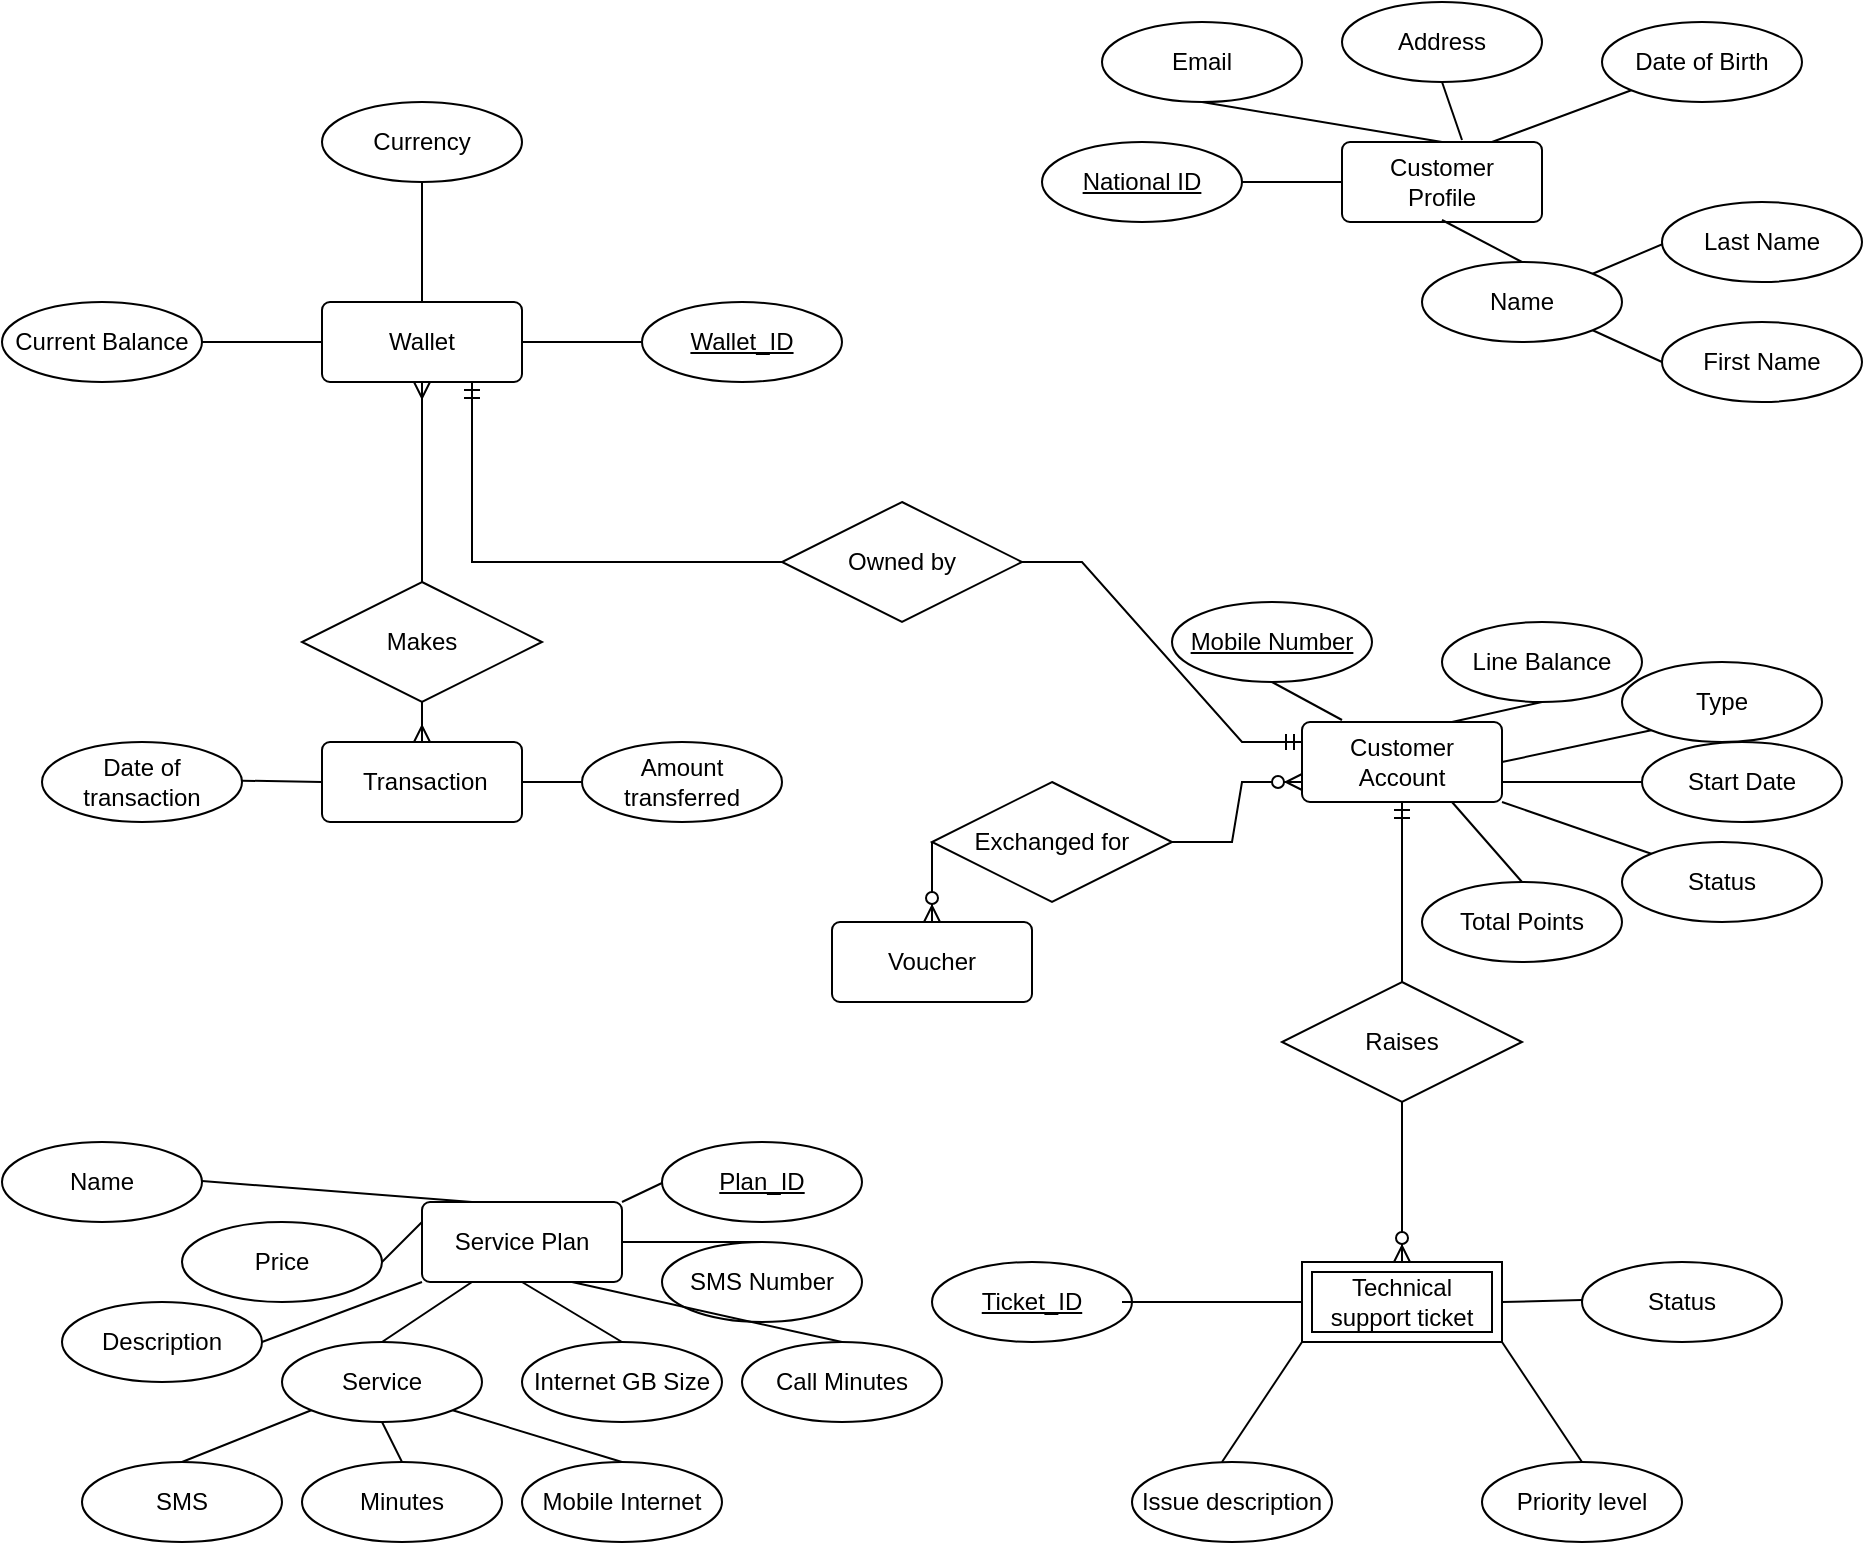 <mxfile version="24.7.16">
  <diagram id="R2lEEEUBdFMjLlhIrx00" name="Page-1">
    <mxGraphModel dx="1724" dy="546" grid="1" gridSize="10" guides="1" tooltips="1" connect="1" arrows="1" fold="1" page="1" pageScale="1" pageWidth="850" pageHeight="1100" math="0" shadow="0" extFonts="Permanent Marker^https://fonts.googleapis.com/css?family=Permanent+Marker">
      <root>
        <mxCell id="0" />
        <mxCell id="1" parent="0" />
        <mxCell id="F2KtdEp4NuPGQQRKZKPt-2" value="" style="edgeStyle=orthogonalEdgeStyle;rounded=0;orthogonalLoop=1;jettySize=auto;html=1;strokeColor=none;endArrow=none;" parent="1" source="F2KtdEp4NuPGQQRKZKPt-3" target="F2KtdEp4NuPGQQRKZKPt-6" edge="1">
          <mxGeometry relative="1" as="geometry" />
        </mxCell>
        <mxCell id="F2KtdEp4NuPGQQRKZKPt-3" value="Wallet" style="rounded=1;arcSize=10;whiteSpace=wrap;html=1;align=center;" parent="1" vertex="1">
          <mxGeometry x="120" y="210" width="100" height="40" as="geometry" />
        </mxCell>
        <mxCell id="F2KtdEp4NuPGQQRKZKPt-4" value="Currency" style="ellipse;whiteSpace=wrap;html=1;align=center;" parent="1" vertex="1">
          <mxGeometry x="120" y="110" width="100" height="40" as="geometry" />
        </mxCell>
        <mxCell id="F2KtdEp4NuPGQQRKZKPt-5" value="Current Balance" style="ellipse;whiteSpace=wrap;html=1;align=center;" parent="1" vertex="1">
          <mxGeometry x="-40" y="210" width="100" height="40" as="geometry" />
        </mxCell>
        <mxCell id="F2KtdEp4NuPGQQRKZKPt-6" value="Wallet_ID" style="ellipse;whiteSpace=wrap;html=1;align=center;fontStyle=4;" parent="1" vertex="1">
          <mxGeometry x="280" y="210" width="100" height="40" as="geometry" />
        </mxCell>
        <mxCell id="F2KtdEp4NuPGQQRKZKPt-7" value="" style="endArrow=none;html=1;rounded=0;exitX=0.5;exitY=0;exitDx=0;exitDy=0;entryX=0.5;entryY=1;entryDx=0;entryDy=0;" parent="1" source="F2KtdEp4NuPGQQRKZKPt-3" target="F2KtdEp4NuPGQQRKZKPt-4" edge="1">
          <mxGeometry relative="1" as="geometry">
            <mxPoint x="70" y="99.5" as="sourcePoint" />
            <mxPoint x="230" y="99.5" as="targetPoint" />
          </mxGeometry>
        </mxCell>
        <mxCell id="MBuhAYIkGiriPWJrQsRO-3" value="" style="endArrow=none;html=1;rounded=0;entryX=0;entryY=0.5;entryDx=0;entryDy=0;exitX=1;exitY=0.5;exitDx=0;exitDy=0;exitPerimeter=0;" parent="1" source="F2KtdEp4NuPGQQRKZKPt-3" target="F2KtdEp4NuPGQQRKZKPt-6" edge="1">
          <mxGeometry relative="1" as="geometry">
            <mxPoint x="230" y="230" as="sourcePoint" />
            <mxPoint x="370" y="230" as="targetPoint" />
          </mxGeometry>
        </mxCell>
        <mxCell id="nOJYXH8r22cCcYCmpwuw-1" value="Customer&lt;div&gt;Prof&lt;span style=&quot;background-color: initial;&quot;&gt;ile&lt;/span&gt;&lt;/div&gt;" style="rounded=1;arcSize=10;whiteSpace=wrap;html=1;align=center;" parent="1" vertex="1">
          <mxGeometry x="630" y="130" width="100" height="40" as="geometry" />
        </mxCell>
        <mxCell id="nOJYXH8r22cCcYCmpwuw-3" value="Customer Account" style="rounded=1;arcSize=10;whiteSpace=wrap;html=1;align=center;" parent="1" vertex="1">
          <mxGeometry x="610" y="420" width="100" height="40" as="geometry" />
        </mxCell>
        <object label="&lt;u&gt;National ID&lt;/u&gt;" id="YVMlVOvHzLtNW060m_QN-1">
          <mxCell style="ellipse;whiteSpace=wrap;html=1;align=center;" parent="1" vertex="1">
            <mxGeometry x="480" y="130" width="100" height="40" as="geometry" />
          </mxCell>
        </object>
        <mxCell id="nOJYXH8r22cCcYCmpwuw-6" value="Owned by" style="shape=rhombus;perimeter=rhombusPerimeter;whiteSpace=wrap;html=1;align=center;" parent="1" vertex="1">
          <mxGeometry x="350" y="310" width="120" height="60" as="geometry" />
        </mxCell>
        <mxCell id="YVMlVOvHzLtNW060m_QN-2" value="Name" style="ellipse;whiteSpace=wrap;html=1;align=center;" parent="1" vertex="1">
          <mxGeometry x="670" y="190" width="100" height="40" as="geometry" />
        </mxCell>
        <mxCell id="nOJYXH8r22cCcYCmpwuw-7" value="" style="edgeStyle=entityRelationEdgeStyle;fontSize=12;html=1;endArrow=ERmandOne;rounded=0;entryX=0;entryY=0.25;entryDx=0;entryDy=0;exitX=1;exitY=0.5;exitDx=0;exitDy=0;" parent="1" source="nOJYXH8r22cCcYCmpwuw-6" target="nOJYXH8r22cCcYCmpwuw-3" edge="1">
          <mxGeometry width="100" height="100" relative="1" as="geometry">
            <mxPoint x="380" y="330" as="sourcePoint" />
            <mxPoint x="480" y="230" as="targetPoint" />
          </mxGeometry>
        </mxCell>
        <mxCell id="nOJYXH8r22cCcYCmpwuw-9" value="&amp;nbsp;Transaction" style="rounded=1;arcSize=10;whiteSpace=wrap;html=1;align=center;" parent="1" vertex="1">
          <mxGeometry x="120" y="430" width="100" height="40" as="geometry" />
        </mxCell>
        <mxCell id="YVMlVOvHzLtNW060m_QN-7" value="" style="endArrow=none;html=1;rounded=0;entryX=0.5;entryY=0;entryDx=0;entryDy=0;exitX=0.5;exitY=1;exitDx=0;exitDy=0;" parent="1" source="YVMlVOvHzLtNW060m_QN-10" target="nOJYXH8r22cCcYCmpwuw-1" edge="1">
          <mxGeometry relative="1" as="geometry">
            <mxPoint x="610" y="100" as="sourcePoint" />
            <mxPoint x="790" y="99.5" as="targetPoint" />
          </mxGeometry>
        </mxCell>
        <mxCell id="nOJYXH8r22cCcYCmpwuw-10" value="" style="edgeStyle=orthogonalEdgeStyle;fontSize=12;html=1;endArrow=ERmandOne;rounded=0;entryX=0.75;entryY=1;entryDx=0;entryDy=0;exitX=0;exitY=0.5;exitDx=0;exitDy=0;" parent="1" source="nOJYXH8r22cCcYCmpwuw-6" target="F2KtdEp4NuPGQQRKZKPt-3" edge="1">
          <mxGeometry width="100" height="100" relative="1" as="geometry">
            <mxPoint x="380" y="330" as="sourcePoint" />
            <mxPoint x="480" y="230" as="targetPoint" />
          </mxGeometry>
        </mxCell>
        <mxCell id="YVMlVOvHzLtNW060m_QN-8" value="" style="endArrow=none;html=1;rounded=0;exitX=0;exitY=0.5;exitDx=0;exitDy=0;entryX=1;entryY=0.5;entryDx=0;entryDy=0;" parent="1" source="nOJYXH8r22cCcYCmpwuw-1" target="YVMlVOvHzLtNW060m_QN-1" edge="1">
          <mxGeometry relative="1" as="geometry">
            <mxPoint x="430" y="190" as="sourcePoint" />
            <mxPoint x="590" y="190" as="targetPoint" />
          </mxGeometry>
        </mxCell>
        <mxCell id="YVMlVOvHzLtNW060m_QN-10" value="Email" style="ellipse;whiteSpace=wrap;html=1;align=center;" parent="1" vertex="1">
          <mxGeometry x="510" y="70" width="100" height="40" as="geometry" />
        </mxCell>
        <mxCell id="nOJYXH8r22cCcYCmpwuw-13" value="Amount transferred" style="ellipse;whiteSpace=wrap;html=1;align=center;" parent="1" vertex="1">
          <mxGeometry x="250" y="430" width="100" height="40" as="geometry" />
        </mxCell>
        <mxCell id="YVMlVOvHzLtNW060m_QN-14" value="" style="endArrow=none;html=1;rounded=0;entryX=0.5;entryY=0;entryDx=0;entryDy=0;exitX=1;exitY=0;exitDx=0;exitDy=0;" parent="1" source="YVMlVOvHzLtNW060m_QN-2" target="YVMlVOvHzLtNW060m_QN-17" edge="1">
          <mxGeometry relative="1" as="geometry">
            <mxPoint x="730" y="140" as="sourcePoint" />
            <mxPoint x="800" y="160" as="targetPoint" />
          </mxGeometry>
        </mxCell>
        <mxCell id="nOJYXH8r22cCcYCmpwuw-14" value="" style="endArrow=none;html=1;rounded=0;" parent="1" edge="1">
          <mxGeometry relative="1" as="geometry">
            <mxPoint x="220" y="450" as="sourcePoint" />
            <mxPoint x="250" y="450" as="targetPoint" />
          </mxGeometry>
        </mxCell>
        <mxCell id="YVMlVOvHzLtNW060m_QN-15" value="" style="endArrow=none;html=1;rounded=0;entryX=0.5;entryY=0;entryDx=0;entryDy=0;" parent="1" target="YVMlVOvHzLtNW060m_QN-2" edge="1">
          <mxGeometry relative="1" as="geometry">
            <mxPoint x="680" y="169" as="sourcePoint" />
            <mxPoint x="840" y="169" as="targetPoint" />
          </mxGeometry>
        </mxCell>
        <mxCell id="nOJYXH8r22cCcYCmpwuw-15" value="Date of transaction" style="ellipse;whiteSpace=wrap;html=1;align=center;" parent="1" vertex="1">
          <mxGeometry x="-20" y="430" width="100" height="40" as="geometry" />
        </mxCell>
        <mxCell id="YVMlVOvHzLtNW060m_QN-17" value="Last Name" style="ellipse;whiteSpace=wrap;html=1;align=center;" parent="1" vertex="1">
          <mxGeometry x="790" y="160" width="100" height="40" as="geometry" />
        </mxCell>
        <mxCell id="nOJYXH8r22cCcYCmpwuw-18" value="Raises" style="shape=rhombus;perimeter=rhombusPerimeter;whiteSpace=wrap;html=1;align=center;" parent="1" vertex="1">
          <mxGeometry x="600" y="550" width="120" height="60" as="geometry" />
        </mxCell>
        <mxCell id="YVMlVOvHzLtNW060m_QN-18" value="Address" style="ellipse;whiteSpace=wrap;html=1;align=center;" parent="1" vertex="1">
          <mxGeometry x="630" y="60" width="100" height="40" as="geometry" />
        </mxCell>
        <mxCell id="nOJYXH8r22cCcYCmpwuw-19" value="Technical support ticket" style="shape=ext;margin=3;double=1;whiteSpace=wrap;html=1;align=center;" parent="1" vertex="1">
          <mxGeometry x="610" y="690" width="100" height="40" as="geometry" />
        </mxCell>
        <mxCell id="YVMlVOvHzLtNW060m_QN-19" value="Date of Birth" style="ellipse;whiteSpace=wrap;html=1;align=center;" parent="1" vertex="1">
          <mxGeometry x="760" y="70" width="100" height="40" as="geometry" />
        </mxCell>
        <mxCell id="nOJYXH8r22cCcYCmpwuw-20" value="" style="fontSize=12;html=1;endArrow=ERmandOne;rounded=0;entryX=0.5;entryY=1;entryDx=0;entryDy=0;exitX=0.5;exitY=0;exitDx=0;exitDy=0;" parent="1" source="nOJYXH8r22cCcYCmpwuw-18" target="nOJYXH8r22cCcYCmpwuw-3" edge="1">
          <mxGeometry width="100" height="100" relative="1" as="geometry">
            <mxPoint x="490" y="630" as="sourcePoint" />
            <mxPoint x="590" y="530" as="targetPoint" />
          </mxGeometry>
        </mxCell>
        <mxCell id="YVMlVOvHzLtNW060m_QN-20" value="" style="endArrow=none;html=1;rounded=0;fontFamily=Helvetica;fontSize=12;fontColor=default;fontStyle=4;exitX=0.5;exitY=1;exitDx=0;exitDy=0;" parent="1" source="YVMlVOvHzLtNW060m_QN-18" edge="1">
          <mxGeometry relative="1" as="geometry">
            <mxPoint x="530" y="129" as="sourcePoint" />
            <mxPoint x="690" y="129" as="targetPoint" />
          </mxGeometry>
        </mxCell>
        <mxCell id="nOJYXH8r22cCcYCmpwuw-21" value="" style="fontSize=12;html=1;endArrow=ERzeroToMany;endFill=1;rounded=0;entryX=0.5;entryY=0;entryDx=0;entryDy=0;exitX=0.5;exitY=1;exitDx=0;exitDy=0;" parent="1" source="nOJYXH8r22cCcYCmpwuw-18" target="nOJYXH8r22cCcYCmpwuw-19" edge="1">
          <mxGeometry width="100" height="100" relative="1" as="geometry">
            <mxPoint x="470" y="580" as="sourcePoint" />
            <mxPoint x="480" y="370" as="targetPoint" />
          </mxGeometry>
        </mxCell>
        <mxCell id="YVMlVOvHzLtNW060m_QN-21" value="" style="endArrow=none;html=1;rounded=0;fontFamily=Helvetica;fontSize=12;fontColor=default;fontStyle=4;entryX=0;entryY=1;entryDx=0;entryDy=0;exitX=0.75;exitY=0;exitDx=0;exitDy=0;" parent="1" source="nOJYXH8r22cCcYCmpwuw-1" target="YVMlVOvHzLtNW060m_QN-19" edge="1">
          <mxGeometry relative="1" as="geometry">
            <mxPoint x="690" y="129" as="sourcePoint" />
            <mxPoint x="850" y="129" as="targetPoint" />
          </mxGeometry>
        </mxCell>
        <mxCell id="nOJYXH8r22cCcYCmpwuw-22" value="Ticket_ID" style="ellipse;whiteSpace=wrap;html=1;align=center;fontStyle=4;" parent="1" vertex="1">
          <mxGeometry x="425" y="690" width="100" height="40" as="geometry" />
        </mxCell>
        <mxCell id="YVMlVOvHzLtNW060m_QN-22" value="First Name" style="ellipse;whiteSpace=wrap;html=1;align=center;" parent="1" vertex="1">
          <mxGeometry x="790" y="220" width="100" height="40" as="geometry" />
        </mxCell>
        <mxCell id="nOJYXH8r22cCcYCmpwuw-23" value="Issue description" style="ellipse;whiteSpace=wrap;html=1;align=center;" parent="1" vertex="1">
          <mxGeometry x="525" y="790" width="100" height="40" as="geometry" />
        </mxCell>
        <mxCell id="YVMlVOvHzLtNW060m_QN-23" value="" style="endArrow=none;html=1;rounded=0;fontFamily=Helvetica;fontSize=12;fontColor=default;fontStyle=4;entryX=0;entryY=0.5;entryDx=0;entryDy=0;exitX=1;exitY=1;exitDx=0;exitDy=0;" parent="1" source="YVMlVOvHzLtNW060m_QN-2" target="YVMlVOvHzLtNW060m_QN-22" edge="1">
          <mxGeometry relative="1" as="geometry">
            <mxPoint x="750" y="230" as="sourcePoint" />
            <mxPoint x="750" y="240" as="targetPoint" />
          </mxGeometry>
        </mxCell>
        <mxCell id="YVMlVOvHzLtNW060m_QN-24" value="Total Points" style="ellipse;whiteSpace=wrap;html=1;align=center;" parent="1" vertex="1">
          <mxGeometry x="670" y="500" width="100" height="40" as="geometry" />
        </mxCell>
        <mxCell id="nOJYXH8r22cCcYCmpwuw-24" value="Status" style="ellipse;whiteSpace=wrap;html=1;align=center;" parent="1" vertex="1">
          <mxGeometry x="750" y="690" width="100" height="40" as="geometry" />
        </mxCell>
        <mxCell id="YVMlVOvHzLtNW060m_QN-25" value="Type" style="ellipse;whiteSpace=wrap;html=1;align=center;" parent="1" vertex="1">
          <mxGeometry x="770" y="390" width="100" height="40" as="geometry" />
        </mxCell>
        <mxCell id="nOJYXH8r22cCcYCmpwuw-25" value="Priority level" style="ellipse;whiteSpace=wrap;html=1;align=center;" parent="1" vertex="1">
          <mxGeometry x="700" y="790" width="100" height="40" as="geometry" />
        </mxCell>
        <mxCell id="YVMlVOvHzLtNW060m_QN-27" value="Line Balance" style="ellipse;whiteSpace=wrap;html=1;align=center;" parent="1" vertex="1">
          <mxGeometry x="680" y="370" width="100" height="40" as="geometry" />
        </mxCell>
        <mxCell id="nOJYXH8r22cCcYCmpwuw-26" value="" style="endArrow=none;html=1;rounded=0;" parent="1" edge="1">
          <mxGeometry relative="1" as="geometry">
            <mxPoint x="520" y="710" as="sourcePoint" />
            <mxPoint x="610" y="710" as="targetPoint" />
          </mxGeometry>
        </mxCell>
        <mxCell id="YVMlVOvHzLtNW060m_QN-28" value="Start Date" style="ellipse;whiteSpace=wrap;html=1;align=center;" parent="1" vertex="1">
          <mxGeometry x="780" y="430" width="100" height="40" as="geometry" />
        </mxCell>
        <mxCell id="nOJYXH8r22cCcYCmpwuw-27" value="" style="endArrow=none;html=1;rounded=0;exitX=1;exitY=0.5;exitDx=0;exitDy=0;" parent="1" source="nOJYXH8r22cCcYCmpwuw-19" edge="1">
          <mxGeometry relative="1" as="geometry">
            <mxPoint x="720" y="709.33" as="sourcePoint" />
            <mxPoint x="750" y="709" as="targetPoint" />
          </mxGeometry>
        </mxCell>
        <mxCell id="YVMlVOvHzLtNW060m_QN-29" value="Status" style="ellipse;whiteSpace=wrap;html=1;align=center;" parent="1" vertex="1">
          <mxGeometry x="770" y="480" width="100" height="40" as="geometry" />
        </mxCell>
        <mxCell id="nOJYXH8r22cCcYCmpwuw-28" value="" style="endArrow=none;html=1;rounded=0;entryX=0;entryY=1;entryDx=0;entryDy=0;" parent="1" target="nOJYXH8r22cCcYCmpwuw-19" edge="1">
          <mxGeometry relative="1" as="geometry">
            <mxPoint x="570" y="790" as="sourcePoint" />
            <mxPoint x="730" y="790" as="targetPoint" />
          </mxGeometry>
        </mxCell>
        <mxCell id="YVMlVOvHzLtNW060m_QN-30" value="Mobile Number" style="ellipse;whiteSpace=wrap;html=1;align=center;fontStyle=4;strokeColor=default;verticalAlign=middle;fontFamily=Helvetica;fontSize=12;fontColor=default;fillColor=default;" parent="1" vertex="1">
          <mxGeometry x="545" y="360" width="100" height="40" as="geometry" />
        </mxCell>
        <mxCell id="nOJYXH8r22cCcYCmpwuw-29" value="" style="endArrow=none;html=1;rounded=0;entryX=1;entryY=1;entryDx=0;entryDy=0;exitX=0.5;exitY=0;exitDx=0;exitDy=0;" parent="1" source="nOJYXH8r22cCcYCmpwuw-25" target="nOJYXH8r22cCcYCmpwuw-19" edge="1">
          <mxGeometry relative="1" as="geometry">
            <mxPoint x="580" y="800" as="sourcePoint" />
            <mxPoint x="620" y="740" as="targetPoint" />
          </mxGeometry>
        </mxCell>
        <mxCell id="YVMlVOvHzLtNW060m_QN-31" value="" style="endArrow=none;html=1;rounded=0;fontFamily=Helvetica;fontSize=12;fontColor=default;fontStyle=4;exitX=0.5;exitY=1;exitDx=0;exitDy=0;" parent="1" source="YVMlVOvHzLtNW060m_QN-30" edge="1">
          <mxGeometry relative="1" as="geometry">
            <mxPoint x="470" y="419" as="sourcePoint" />
            <mxPoint x="630" y="419" as="targetPoint" />
          </mxGeometry>
        </mxCell>
        <mxCell id="nOJYXH8r22cCcYCmpwuw-31" value="" style="endArrow=none;html=1;rounded=0;" parent="1" edge="1">
          <mxGeometry relative="1" as="geometry">
            <mxPoint x="80" y="449.33" as="sourcePoint" />
            <mxPoint x="120" y="450" as="targetPoint" />
          </mxGeometry>
        </mxCell>
        <mxCell id="YVMlVOvHzLtNW060m_QN-32" value="" style="endArrow=none;html=1;rounded=0;fontFamily=Helvetica;fontSize=12;fontColor=default;fontStyle=4;entryX=0.5;entryY=1;entryDx=0;entryDy=0;exitX=0.75;exitY=0;exitDx=0;exitDy=0;" parent="1" source="nOJYXH8r22cCcYCmpwuw-3" target="YVMlVOvHzLtNW060m_QN-27" edge="1">
          <mxGeometry relative="1" as="geometry">
            <mxPoint x="660" y="419" as="sourcePoint" />
            <mxPoint x="820" y="419" as="targetPoint" />
          </mxGeometry>
        </mxCell>
        <mxCell id="nOJYXH8r22cCcYCmpwuw-32" value="" style="endArrow=none;html=1;rounded=0;entryX=0;entryY=0.5;entryDx=0;entryDy=0;exitX=1;exitY=0.5;exitDx=0;exitDy=0;" parent="1" source="F2KtdEp4NuPGQQRKZKPt-5" target="F2KtdEp4NuPGQQRKZKPt-3" edge="1">
          <mxGeometry relative="1" as="geometry">
            <mxPoint x="350" y="280" as="sourcePoint" />
            <mxPoint x="510" y="280" as="targetPoint" />
          </mxGeometry>
        </mxCell>
        <mxCell id="YVMlVOvHzLtNW060m_QN-33" value="" style="endArrow=none;html=1;rounded=0;fontFamily=Helvetica;fontSize=12;fontColor=default;fontStyle=4;exitX=1;exitY=0.5;exitDx=0;exitDy=0;entryX=0;entryY=1;entryDx=0;entryDy=0;" parent="1" source="nOJYXH8r22cCcYCmpwuw-3" target="YVMlVOvHzLtNW060m_QN-25" edge="1">
          <mxGeometry relative="1" as="geometry">
            <mxPoint x="570" y="440" as="sourcePoint" />
            <mxPoint x="730" y="440" as="targetPoint" />
          </mxGeometry>
        </mxCell>
        <mxCell id="YVMlVOvHzLtNW060m_QN-34" value="" style="endArrow=none;html=1;rounded=0;fontFamily=Helvetica;fontSize=12;fontColor=default;fontStyle=4;exitX=1;exitY=0.75;exitDx=0;exitDy=0;entryX=0;entryY=0.5;entryDx=0;entryDy=0;" parent="1" source="nOJYXH8r22cCcYCmpwuw-3" target="YVMlVOvHzLtNW060m_QN-28" edge="1">
          <mxGeometry relative="1" as="geometry">
            <mxPoint x="560" y="499.5" as="sourcePoint" />
            <mxPoint x="720" y="499.5" as="targetPoint" />
          </mxGeometry>
        </mxCell>
        <mxCell id="YVMlVOvHzLtNW060m_QN-35" value="" style="endArrow=none;html=1;rounded=0;fontFamily=Helvetica;fontSize=12;fontColor=default;fontStyle=4;exitX=1;exitY=1;exitDx=0;exitDy=0;entryX=0;entryY=0;entryDx=0;entryDy=0;" parent="1" source="nOJYXH8r22cCcYCmpwuw-3" target="YVMlVOvHzLtNW060m_QN-29" edge="1">
          <mxGeometry relative="1" as="geometry">
            <mxPoint x="500" y="510" as="sourcePoint" />
            <mxPoint x="660" y="510" as="targetPoint" />
          </mxGeometry>
        </mxCell>
        <mxCell id="YVMlVOvHzLtNW060m_QN-36" value="" style="endArrow=none;html=1;rounded=0;fontFamily=Helvetica;fontSize=12;fontColor=default;fontStyle=4;entryX=0.75;entryY=1;entryDx=0;entryDy=0;exitX=0.5;exitY=0;exitDx=0;exitDy=0;" parent="1" source="YVMlVOvHzLtNW060m_QN-24" target="nOJYXH8r22cCcYCmpwuw-3" edge="1">
          <mxGeometry relative="1" as="geometry">
            <mxPoint x="620" y="480" as="sourcePoint" />
            <mxPoint x="720" y="479" as="targetPoint" />
          </mxGeometry>
        </mxCell>
        <mxCell id="YVMlVOvHzLtNW060m_QN-37" value="Exchanged for" style="shape=rhombus;perimeter=rhombusPerimeter;whiteSpace=wrap;html=1;align=center;rotation=0;" parent="1" vertex="1">
          <mxGeometry x="425" y="450" width="120" height="60" as="geometry" />
        </mxCell>
        <mxCell id="YVMlVOvHzLtNW060m_QN-42" value="" style="edgeStyle=entityRelationEdgeStyle;fontSize=12;html=1;endArrow=ERzeroToMany;endFill=1;rounded=0;fontFamily=Helvetica;fontColor=default;fontStyle=4;exitX=1;exitY=0.5;exitDx=0;exitDy=0;entryX=0;entryY=0.75;entryDx=0;entryDy=0;" parent="1" source="YVMlVOvHzLtNW060m_QN-37" target="nOJYXH8r22cCcYCmpwuw-3" edge="1">
          <mxGeometry width="100" height="100" relative="1" as="geometry">
            <mxPoint x="400" y="590" as="sourcePoint" />
            <mxPoint x="510" y="490" as="targetPoint" />
          </mxGeometry>
        </mxCell>
        <mxCell id="YVMlVOvHzLtNW060m_QN-46" value="Voucher" style="rounded=1;arcSize=10;whiteSpace=wrap;html=1;align=center;" parent="1" vertex="1">
          <mxGeometry x="375" y="520" width="100" height="40" as="geometry" />
        </mxCell>
        <mxCell id="YVMlVOvHzLtNW060m_QN-47" value="" style="fontSize=12;html=1;endArrow=ERzeroToMany;endFill=1;rounded=0;fontFamily=Helvetica;fontColor=default;fontStyle=4;entryX=0.5;entryY=0;entryDx=0;entryDy=0;exitX=0;exitY=0.5;exitDx=0;exitDy=0;" parent="1" source="YVMlVOvHzLtNW060m_QN-37" target="YVMlVOvHzLtNW060m_QN-46" edge="1">
          <mxGeometry width="100" height="100" relative="1" as="geometry">
            <mxPoint x="240" y="580" as="sourcePoint" />
            <mxPoint x="308" y="550" as="targetPoint" />
          </mxGeometry>
        </mxCell>
        <mxCell id="lE3XEgPGlZlf8RJ6UCjR-2" value="Makes" style="shape=rhombus;perimeter=rhombusPerimeter;whiteSpace=wrap;html=1;align=center;" vertex="1" parent="1">
          <mxGeometry x="110" y="350" width="120" height="60" as="geometry" />
        </mxCell>
        <mxCell id="YVMlVOvHzLtNW060m_QN-48" value="Service Plan" style="rounded=1;arcSize=10;whiteSpace=wrap;html=1;align=center;" vertex="1" parent="1">
          <mxGeometry x="170" y="660" width="100" height="40" as="geometry" />
        </mxCell>
        <mxCell id="lE3XEgPGlZlf8RJ6UCjR-3" value="" style="edgeStyle=orthogonalEdgeStyle;fontSize=12;html=1;endArrow=ERmany;rounded=0;entryX=0.5;entryY=1;entryDx=0;entryDy=0;exitX=0.5;exitY=0;exitDx=0;exitDy=0;" edge="1" parent="1" source="lE3XEgPGlZlf8RJ6UCjR-2" target="F2KtdEp4NuPGQQRKZKPt-3">
          <mxGeometry width="100" height="100" relative="1" as="geometry">
            <mxPoint x="40" y="380" as="sourcePoint" />
            <mxPoint x="140" y="280" as="targetPoint" />
          </mxGeometry>
        </mxCell>
        <mxCell id="YVMlVOvHzLtNW060m_QN-49" value="Service" style="ellipse;whiteSpace=wrap;html=1;align=center;" vertex="1" parent="1">
          <mxGeometry x="100" y="730" width="100" height="40" as="geometry" />
        </mxCell>
        <mxCell id="lE3XEgPGlZlf8RJ6UCjR-4" value="" style="fontSize=12;html=1;endArrow=ERmany;rounded=0;exitX=0.5;exitY=1;exitDx=0;exitDy=0;entryX=0.5;entryY=0;entryDx=0;entryDy=0;" edge="1" parent="1" source="lE3XEgPGlZlf8RJ6UCjR-2" target="nOJYXH8r22cCcYCmpwuw-9">
          <mxGeometry width="100" height="100" relative="1" as="geometry">
            <mxPoint x="280" y="370" as="sourcePoint" />
            <mxPoint x="450" y="430" as="targetPoint" />
          </mxGeometry>
        </mxCell>
        <mxCell id="YVMlVOvHzLtNW060m_QN-50" value="SMS" style="ellipse;whiteSpace=wrap;html=1;align=center;" vertex="1" parent="1">
          <mxGeometry y="790" width="100" height="40" as="geometry" />
        </mxCell>
        <mxCell id="YVMlVOvHzLtNW060m_QN-51" value="Minutes" style="ellipse;whiteSpace=wrap;html=1;align=center;" vertex="1" parent="1">
          <mxGeometry x="110" y="790" width="100" height="40" as="geometry" />
        </mxCell>
        <mxCell id="YVMlVOvHzLtNW060m_QN-52" value="Mobile Internet" style="ellipse;whiteSpace=wrap;html=1;align=center;" vertex="1" parent="1">
          <mxGeometry x="220" y="790" width="100" height="40" as="geometry" />
        </mxCell>
        <mxCell id="YVMlVOvHzLtNW060m_QN-58" value="" style="endArrow=none;html=1;rounded=0;fontFamily=Helvetica;fontSize=12;fontColor=default;fontStyle=4;entryX=0.5;entryY=0;entryDx=0;entryDy=0;exitX=0.25;exitY=1;exitDx=0;exitDy=0;" edge="1" parent="1" source="YVMlVOvHzLtNW060m_QN-48" target="YVMlVOvHzLtNW060m_QN-49">
          <mxGeometry relative="1" as="geometry">
            <mxPoint x="70" y="700" as="sourcePoint" />
            <mxPoint x="230" y="700" as="targetPoint" />
          </mxGeometry>
        </mxCell>
        <mxCell id="YVMlVOvHzLtNW060m_QN-59" value="" style="endArrow=none;html=1;rounded=0;fontFamily=Helvetica;fontSize=12;fontColor=default;fontStyle=4;entryX=1;entryY=1;entryDx=0;entryDy=0;exitX=0.5;exitY=0;exitDx=0;exitDy=0;" edge="1" parent="1" source="YVMlVOvHzLtNW060m_QN-52" target="YVMlVOvHzLtNW060m_QN-49">
          <mxGeometry relative="1" as="geometry">
            <mxPoint x="242.5" y="750" as="sourcePoint" />
            <mxPoint x="197.5" y="780" as="targetPoint" />
          </mxGeometry>
        </mxCell>
        <mxCell id="YVMlVOvHzLtNW060m_QN-60" value="" style="endArrow=none;html=1;rounded=0;fontFamily=Helvetica;fontSize=12;fontColor=default;fontStyle=4;entryX=0;entryY=1;entryDx=0;entryDy=0;exitX=0.5;exitY=0;exitDx=0;exitDy=0;" edge="1" parent="1" source="YVMlVOvHzLtNW060m_QN-50" target="YVMlVOvHzLtNW060m_QN-49">
          <mxGeometry relative="1" as="geometry">
            <mxPoint x="195" y="790" as="sourcePoint" />
            <mxPoint x="110" y="764" as="targetPoint" />
          </mxGeometry>
        </mxCell>
        <mxCell id="YVMlVOvHzLtNW060m_QN-61" value="" style="endArrow=none;html=1;rounded=0;fontFamily=Helvetica;fontSize=12;fontColor=default;fontStyle=4;entryX=0.5;entryY=1;entryDx=0;entryDy=0;exitX=0.5;exitY=0;exitDx=0;exitDy=0;" edge="1" parent="1" source="YVMlVOvHzLtNW060m_QN-51" target="YVMlVOvHzLtNW060m_QN-49">
          <mxGeometry relative="1" as="geometry">
            <mxPoint x="235" y="806" as="sourcePoint" />
            <mxPoint x="150" y="780" as="targetPoint" />
          </mxGeometry>
        </mxCell>
        <mxCell id="YVMlVOvHzLtNW060m_QN-63" value="SMS Number" style="ellipse;whiteSpace=wrap;html=1;align=center;" vertex="1" parent="1">
          <mxGeometry x="290" y="680" width="100" height="40" as="geometry" />
        </mxCell>
        <mxCell id="YVMlVOvHzLtNW060m_QN-64" value="Call Minutes" style="ellipse;whiteSpace=wrap;html=1;align=center;" vertex="1" parent="1">
          <mxGeometry x="330" y="730" width="100" height="40" as="geometry" />
        </mxCell>
        <mxCell id="YVMlVOvHzLtNW060m_QN-65" value="Internet GB Size" style="ellipse;whiteSpace=wrap;html=1;align=center;" vertex="1" parent="1">
          <mxGeometry x="220" y="730" width="100" height="40" as="geometry" />
        </mxCell>
        <mxCell id="YVMlVOvHzLtNW060m_QN-66" value="Price" style="ellipse;whiteSpace=wrap;html=1;align=center;" vertex="1" parent="1">
          <mxGeometry x="50" y="670" width="100" height="40" as="geometry" />
        </mxCell>
        <mxCell id="YVMlVOvHzLtNW060m_QN-67" value="Description" style="ellipse;whiteSpace=wrap;html=1;align=center;" vertex="1" parent="1">
          <mxGeometry x="-10" y="710" width="100" height="40" as="geometry" />
        </mxCell>
        <mxCell id="YVMlVOvHzLtNW060m_QN-68" value="Name" style="ellipse;whiteSpace=wrap;html=1;align=center;" vertex="1" parent="1">
          <mxGeometry x="-40" y="630" width="100" height="40" as="geometry" />
        </mxCell>
        <mxCell id="YVMlVOvHzLtNW060m_QN-69" value="" style="endArrow=none;html=1;rounded=0;fontFamily=Helvetica;fontSize=12;fontColor=default;fontStyle=4;entryX=0.5;entryY=0;entryDx=0;entryDy=0;" edge="1" parent="1" target="YVMlVOvHzLtNW060m_QN-63">
          <mxGeometry relative="1" as="geometry">
            <mxPoint x="270" y="680" as="sourcePoint" />
            <mxPoint x="430" y="680" as="targetPoint" />
          </mxGeometry>
        </mxCell>
        <mxCell id="YVMlVOvHzLtNW060m_QN-70" value="" style="endArrow=none;html=1;rounded=0;fontFamily=Helvetica;fontSize=12;fontColor=default;fontStyle=4;entryX=0.5;entryY=0;entryDx=0;entryDy=0;exitX=0.75;exitY=1;exitDx=0;exitDy=0;" edge="1" parent="1" source="YVMlVOvHzLtNW060m_QN-48" target="YVMlVOvHzLtNW060m_QN-64">
          <mxGeometry relative="1" as="geometry">
            <mxPoint x="220" y="720" as="sourcePoint" />
            <mxPoint x="280" y="720" as="targetPoint" />
          </mxGeometry>
        </mxCell>
        <mxCell id="YVMlVOvHzLtNW060m_QN-72" value="" style="endArrow=none;html=1;rounded=0;fontFamily=Helvetica;fontSize=12;fontColor=default;fontStyle=4;entryX=0.5;entryY=0;entryDx=0;entryDy=0;exitX=0.5;exitY=1;exitDx=0;exitDy=0;" edge="1" parent="1" source="YVMlVOvHzLtNW060m_QN-48" target="YVMlVOvHzLtNW060m_QN-65">
          <mxGeometry relative="1" as="geometry">
            <mxPoint x="210" y="720" as="sourcePoint" />
            <mxPoint x="270" y="720" as="targetPoint" />
          </mxGeometry>
        </mxCell>
        <mxCell id="YVMlVOvHzLtNW060m_QN-74" value="" style="endArrow=none;html=1;rounded=0;fontFamily=Helvetica;fontSize=12;fontColor=default;fontStyle=4;entryX=0.25;entryY=0;entryDx=0;entryDy=0;" edge="1" parent="1" target="YVMlVOvHzLtNW060m_QN-48">
          <mxGeometry relative="1" as="geometry">
            <mxPoint x="60" y="649.5" as="sourcePoint" />
            <mxPoint x="220" y="649.5" as="targetPoint" />
          </mxGeometry>
        </mxCell>
        <mxCell id="YVMlVOvHzLtNW060m_QN-75" value="" style="endArrow=none;html=1;rounded=0;fontFamily=Helvetica;fontSize=12;fontColor=default;fontStyle=4;entryX=0;entryY=1;entryDx=0;entryDy=0;exitX=1;exitY=0.5;exitDx=0;exitDy=0;" edge="1" parent="1" source="YVMlVOvHzLtNW060m_QN-67" target="YVMlVOvHzLtNW060m_QN-48">
          <mxGeometry relative="1" as="geometry">
            <mxPoint x="35" y="704.75" as="sourcePoint" />
            <mxPoint x="170" y="715.25" as="targetPoint" />
          </mxGeometry>
        </mxCell>
        <mxCell id="YVMlVOvHzLtNW060m_QN-76" value="" style="endArrow=none;html=1;rounded=0;fontFamily=Helvetica;fontSize=12;fontColor=default;fontStyle=4;entryX=0;entryY=0.25;entryDx=0;entryDy=0;exitX=1;exitY=0.5;exitDx=0;exitDy=0;" edge="1" parent="1" source="YVMlVOvHzLtNW060m_QN-66" target="YVMlVOvHzLtNW060m_QN-48">
          <mxGeometry relative="1" as="geometry">
            <mxPoint x="32.5" y="669.5" as="sourcePoint" />
            <mxPoint x="167.5" y="680" as="targetPoint" />
          </mxGeometry>
        </mxCell>
        <mxCell id="YVMlVOvHzLtNW060m_QN-77" value="Plan_ID" style="ellipse;whiteSpace=wrap;html=1;align=center;fontStyle=4;strokeColor=default;verticalAlign=middle;fontFamily=Helvetica;fontSize=12;fontColor=default;fillColor=default;" vertex="1" parent="1">
          <mxGeometry x="290" y="630" width="100" height="40" as="geometry" />
        </mxCell>
        <mxCell id="YVMlVOvHzLtNW060m_QN-78" value="" style="endArrow=none;html=1;rounded=0;fontFamily=Helvetica;fontSize=12;fontColor=default;fontStyle=4;entryX=0.25;entryY=0;entryDx=0;entryDy=0;exitX=1;exitY=0;exitDx=0;exitDy=0;" edge="1" parent="1" source="YVMlVOvHzLtNW060m_QN-48">
          <mxGeometry relative="1" as="geometry">
            <mxPoint x="155" y="640" as="sourcePoint" />
            <mxPoint x="290" y="650.5" as="targetPoint" />
          </mxGeometry>
        </mxCell>
      </root>
    </mxGraphModel>
  </diagram>
</mxfile>
